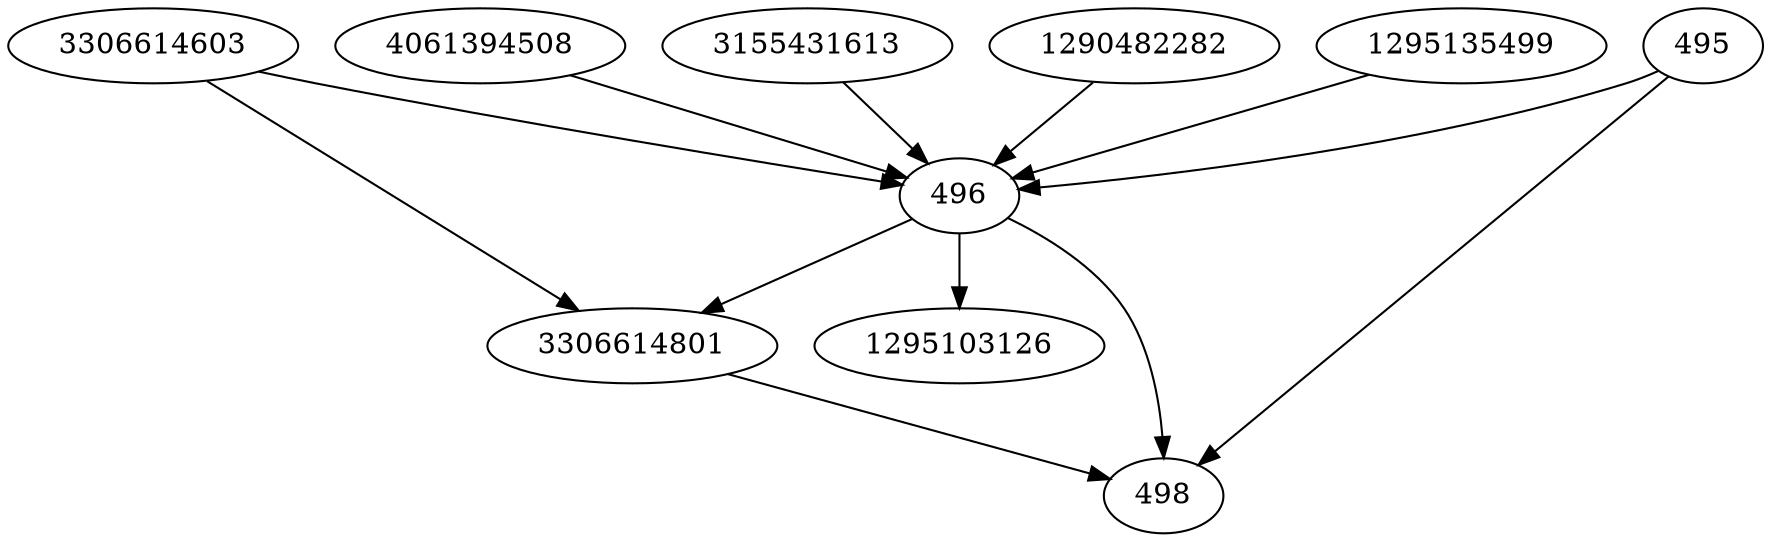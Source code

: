 strict digraph  {
1290482282;
1295135499;
3306614603;
4061394508;
495;
496;
3306614801;
498;
1295103126;
3155431613;
1290482282 -> 496;
1295135499 -> 496;
3306614603 -> 3306614801;
3306614603 -> 496;
4061394508 -> 496;
495 -> 498;
495 -> 496;
496 -> 498;
496 -> 3306614801;
496 -> 1295103126;
3306614801 -> 498;
3155431613 -> 496;
}
